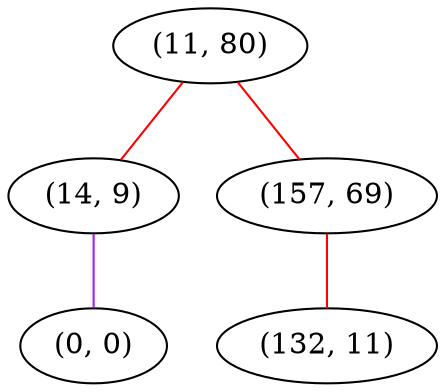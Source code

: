 graph "" {
"(11, 80)";
"(14, 9)";
"(0, 0)";
"(157, 69)";
"(132, 11)";
"(11, 80)" -- "(14, 9)"  [color=red, key=0, weight=1];
"(11, 80)" -- "(157, 69)"  [color=red, key=0, weight=1];
"(14, 9)" -- "(0, 0)"  [color=purple, key=0, weight=4];
"(157, 69)" -- "(132, 11)"  [color=red, key=0, weight=1];
}
